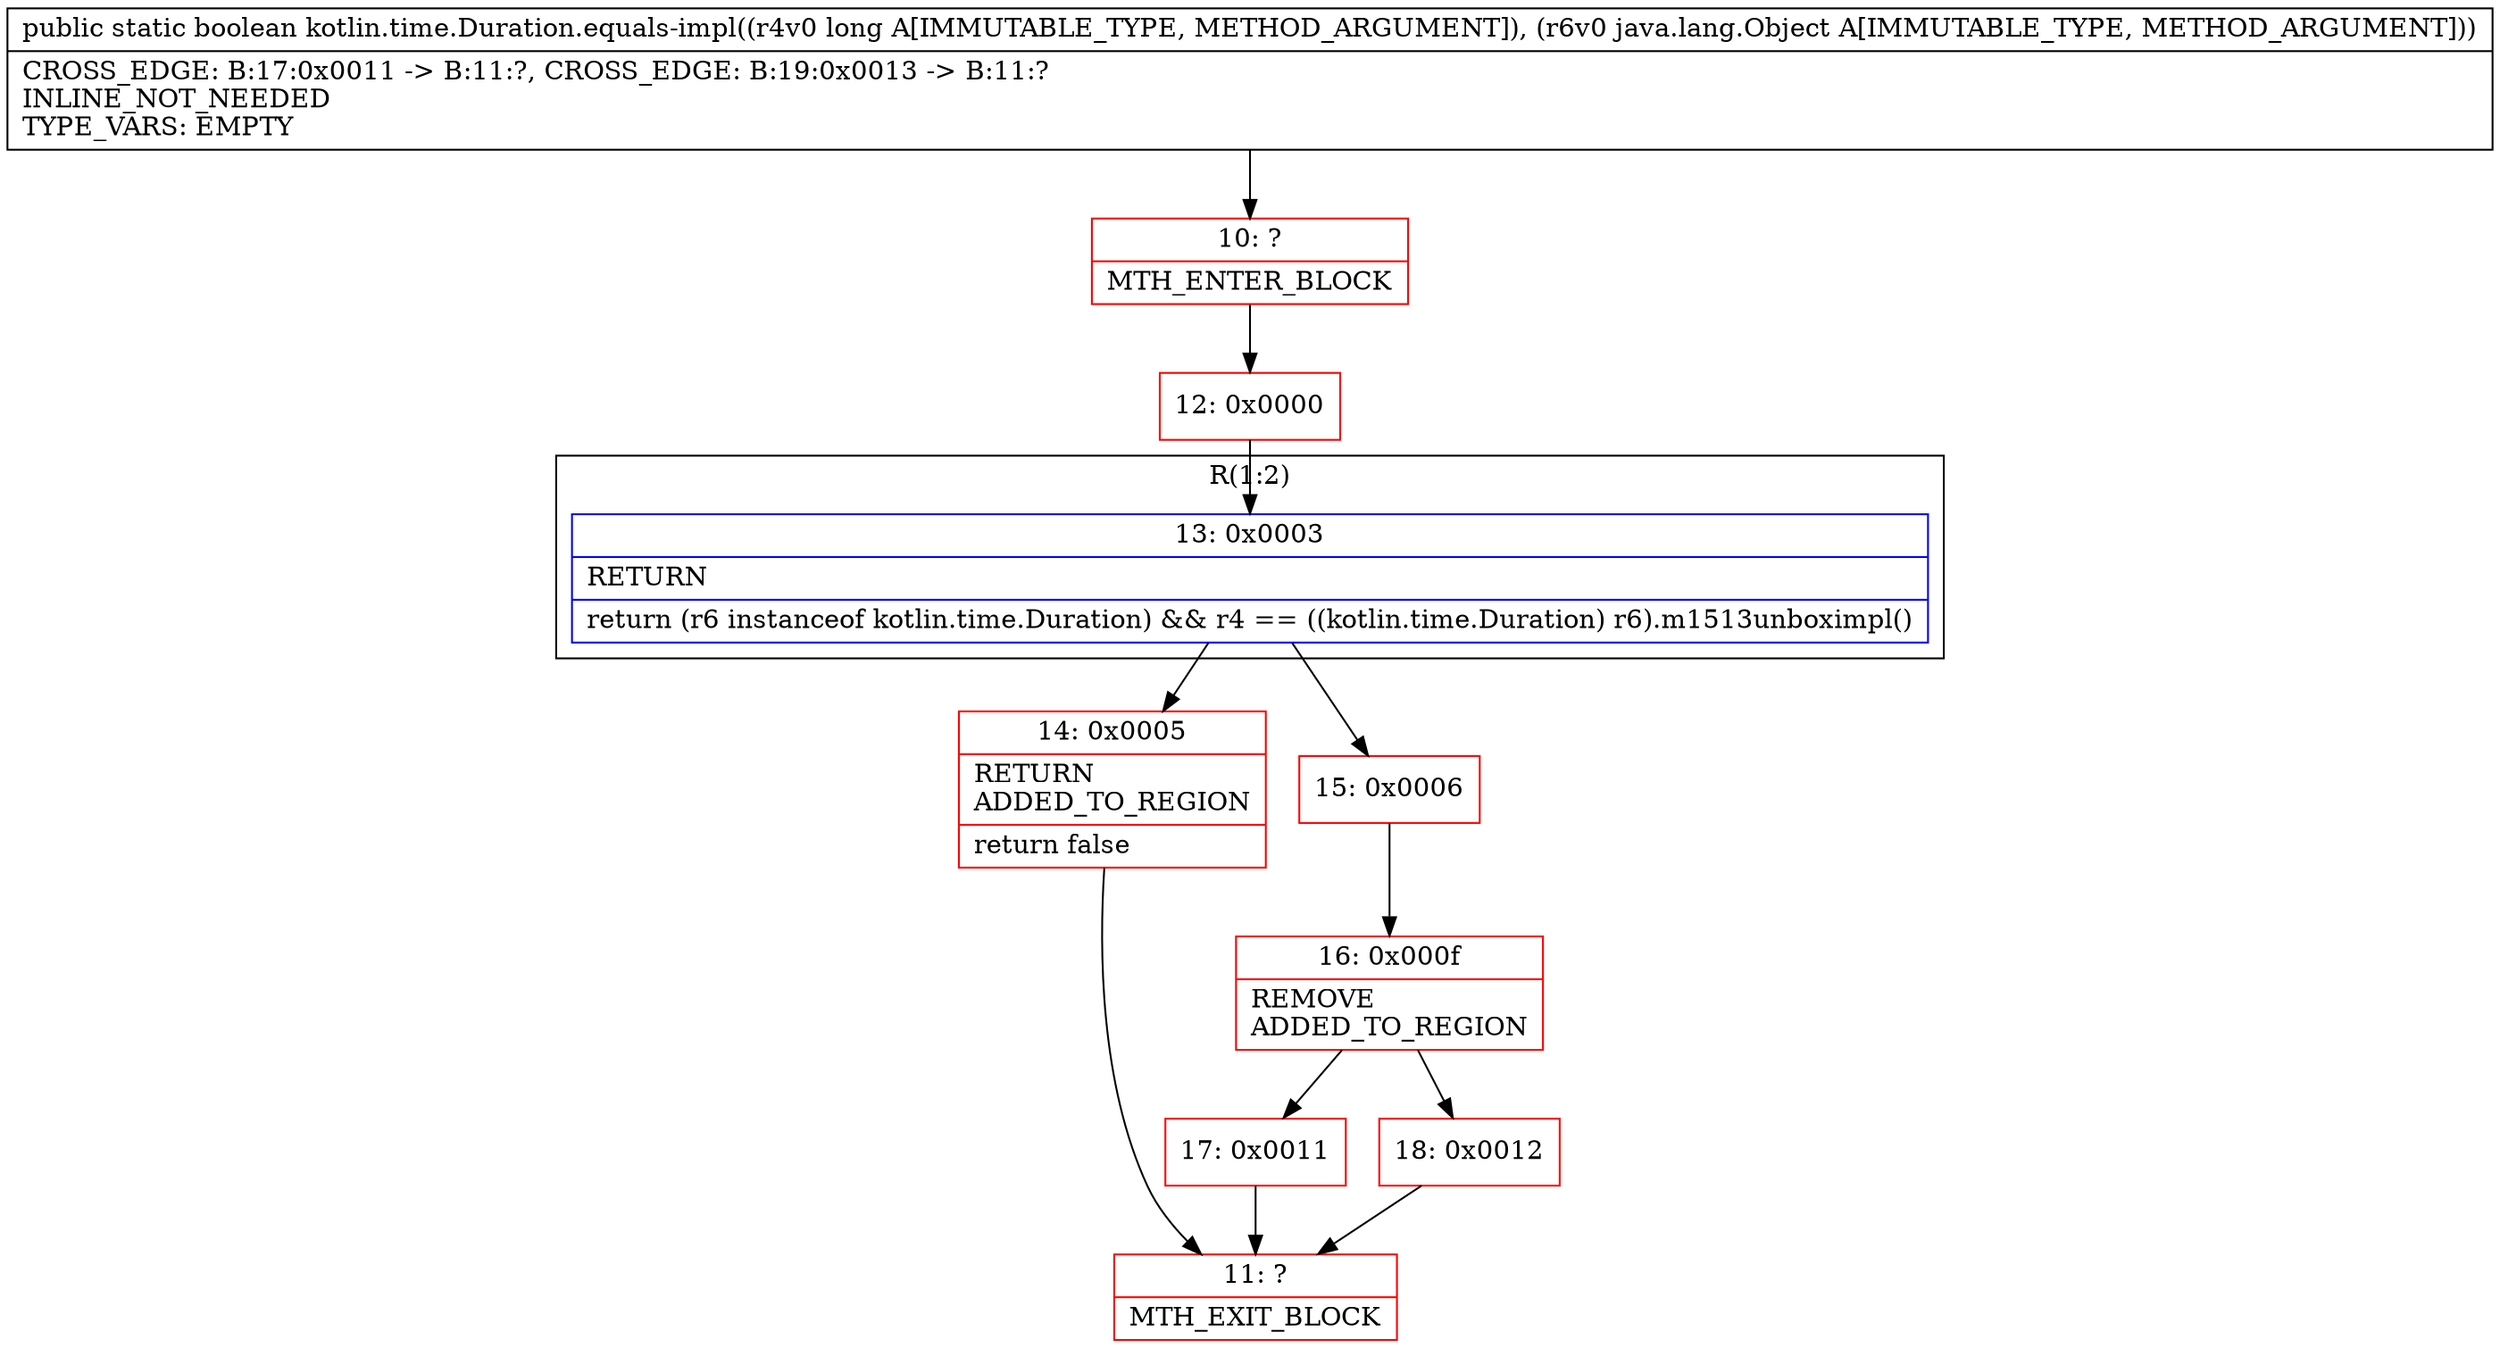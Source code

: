 digraph "CFG forkotlin.time.Duration.equals\-impl(JLjava\/lang\/Object;)Z" {
subgraph cluster_Region_241540489 {
label = "R(1:2)";
node [shape=record,color=blue];
Node_13 [shape=record,label="{13\:\ 0x0003|RETURN\l|return (r6 instanceof kotlin.time.Duration) && r4 == ((kotlin.time.Duration) r6).m1513unboximpl()\l}"];
}
Node_10 [shape=record,color=red,label="{10\:\ ?|MTH_ENTER_BLOCK\l}"];
Node_12 [shape=record,color=red,label="{12\:\ 0x0000}"];
Node_14 [shape=record,color=red,label="{14\:\ 0x0005|RETURN\lADDED_TO_REGION\l|return false\l}"];
Node_11 [shape=record,color=red,label="{11\:\ ?|MTH_EXIT_BLOCK\l}"];
Node_15 [shape=record,color=red,label="{15\:\ 0x0006}"];
Node_16 [shape=record,color=red,label="{16\:\ 0x000f|REMOVE\lADDED_TO_REGION\l}"];
Node_17 [shape=record,color=red,label="{17\:\ 0x0011}"];
Node_18 [shape=record,color=red,label="{18\:\ 0x0012}"];
MethodNode[shape=record,label="{public static boolean kotlin.time.Duration.equals\-impl((r4v0 long A[IMMUTABLE_TYPE, METHOD_ARGUMENT]), (r6v0 java.lang.Object A[IMMUTABLE_TYPE, METHOD_ARGUMENT]))  | CROSS_EDGE: B:17:0x0011 \-\> B:11:?, CROSS_EDGE: B:19:0x0013 \-\> B:11:?\lINLINE_NOT_NEEDED\lTYPE_VARS: EMPTY\l}"];
MethodNode -> Node_10;Node_13 -> Node_14;
Node_13 -> Node_15;
Node_10 -> Node_12;
Node_12 -> Node_13;
Node_14 -> Node_11;
Node_15 -> Node_16;
Node_16 -> Node_17;
Node_16 -> Node_18;
Node_17 -> Node_11;
Node_18 -> Node_11;
}

